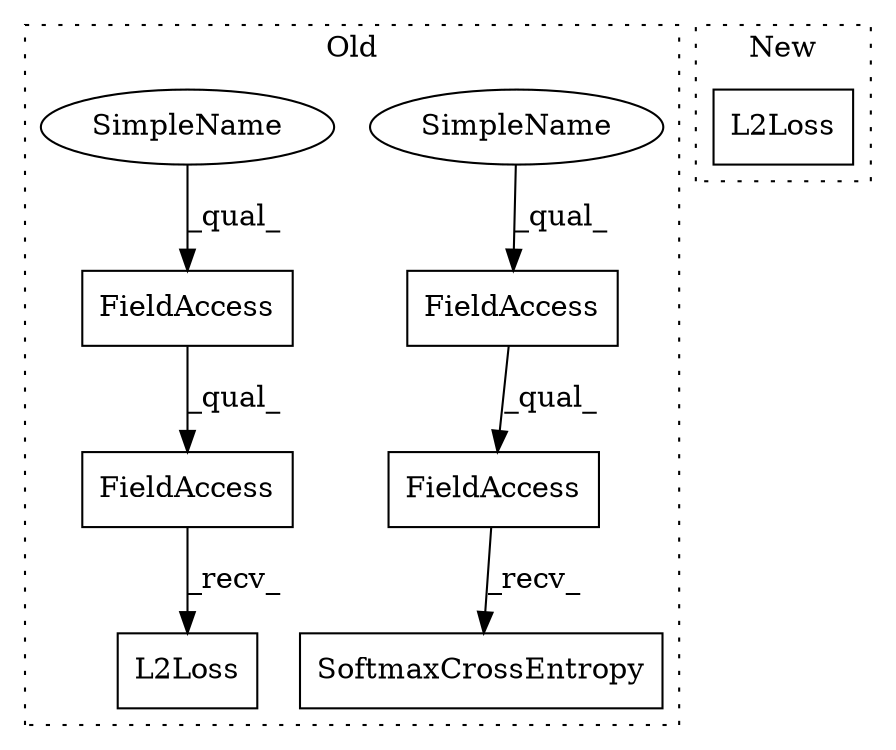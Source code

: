 digraph G {
subgraph cluster0 {
1 [label="L2Loss" a="32" s="5176" l="8" shape="box"];
3 [label="FieldAccess" a="22" s="5153" l="22" shape="box"];
4 [label="FieldAccess" a="22" s="5153" l="15" shape="box"];
5 [label="FieldAccess" a="22" s="4944" l="15" shape="box"];
6 [label="FieldAccess" a="22" s="4944" l="22" shape="box"];
7 [label="SoftmaxCrossEntropy" a="32" s="4967" l="21" shape="box"];
8 [label="SimpleName" a="42" s="4944" l="8" shape="ellipse"];
9 [label="SimpleName" a="42" s="5153" l="8" shape="ellipse"];
label = "Old";
style="dotted";
}
subgraph cluster1 {
2 [label="L2Loss" a="32" s="3400" l="8" shape="box"];
label = "New";
style="dotted";
}
3 -> 1 [label="_recv_"];
4 -> 3 [label="_qual_"];
5 -> 6 [label="_qual_"];
6 -> 7 [label="_recv_"];
8 -> 5 [label="_qual_"];
9 -> 4 [label="_qual_"];
}
